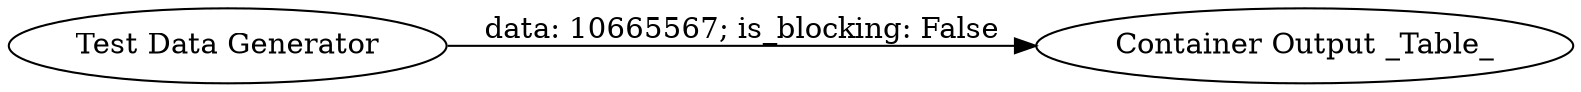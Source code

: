 digraph {
	"-7207791249523553424_2" [label="Container Output _Table_"]
	"-7207791249523553424_1" [label="Test Data Generator"]
	"-7207791249523553424_1" -> "-7207791249523553424_2" [label="data: 10665567; is_blocking: False"]
	rankdir=LR
}
